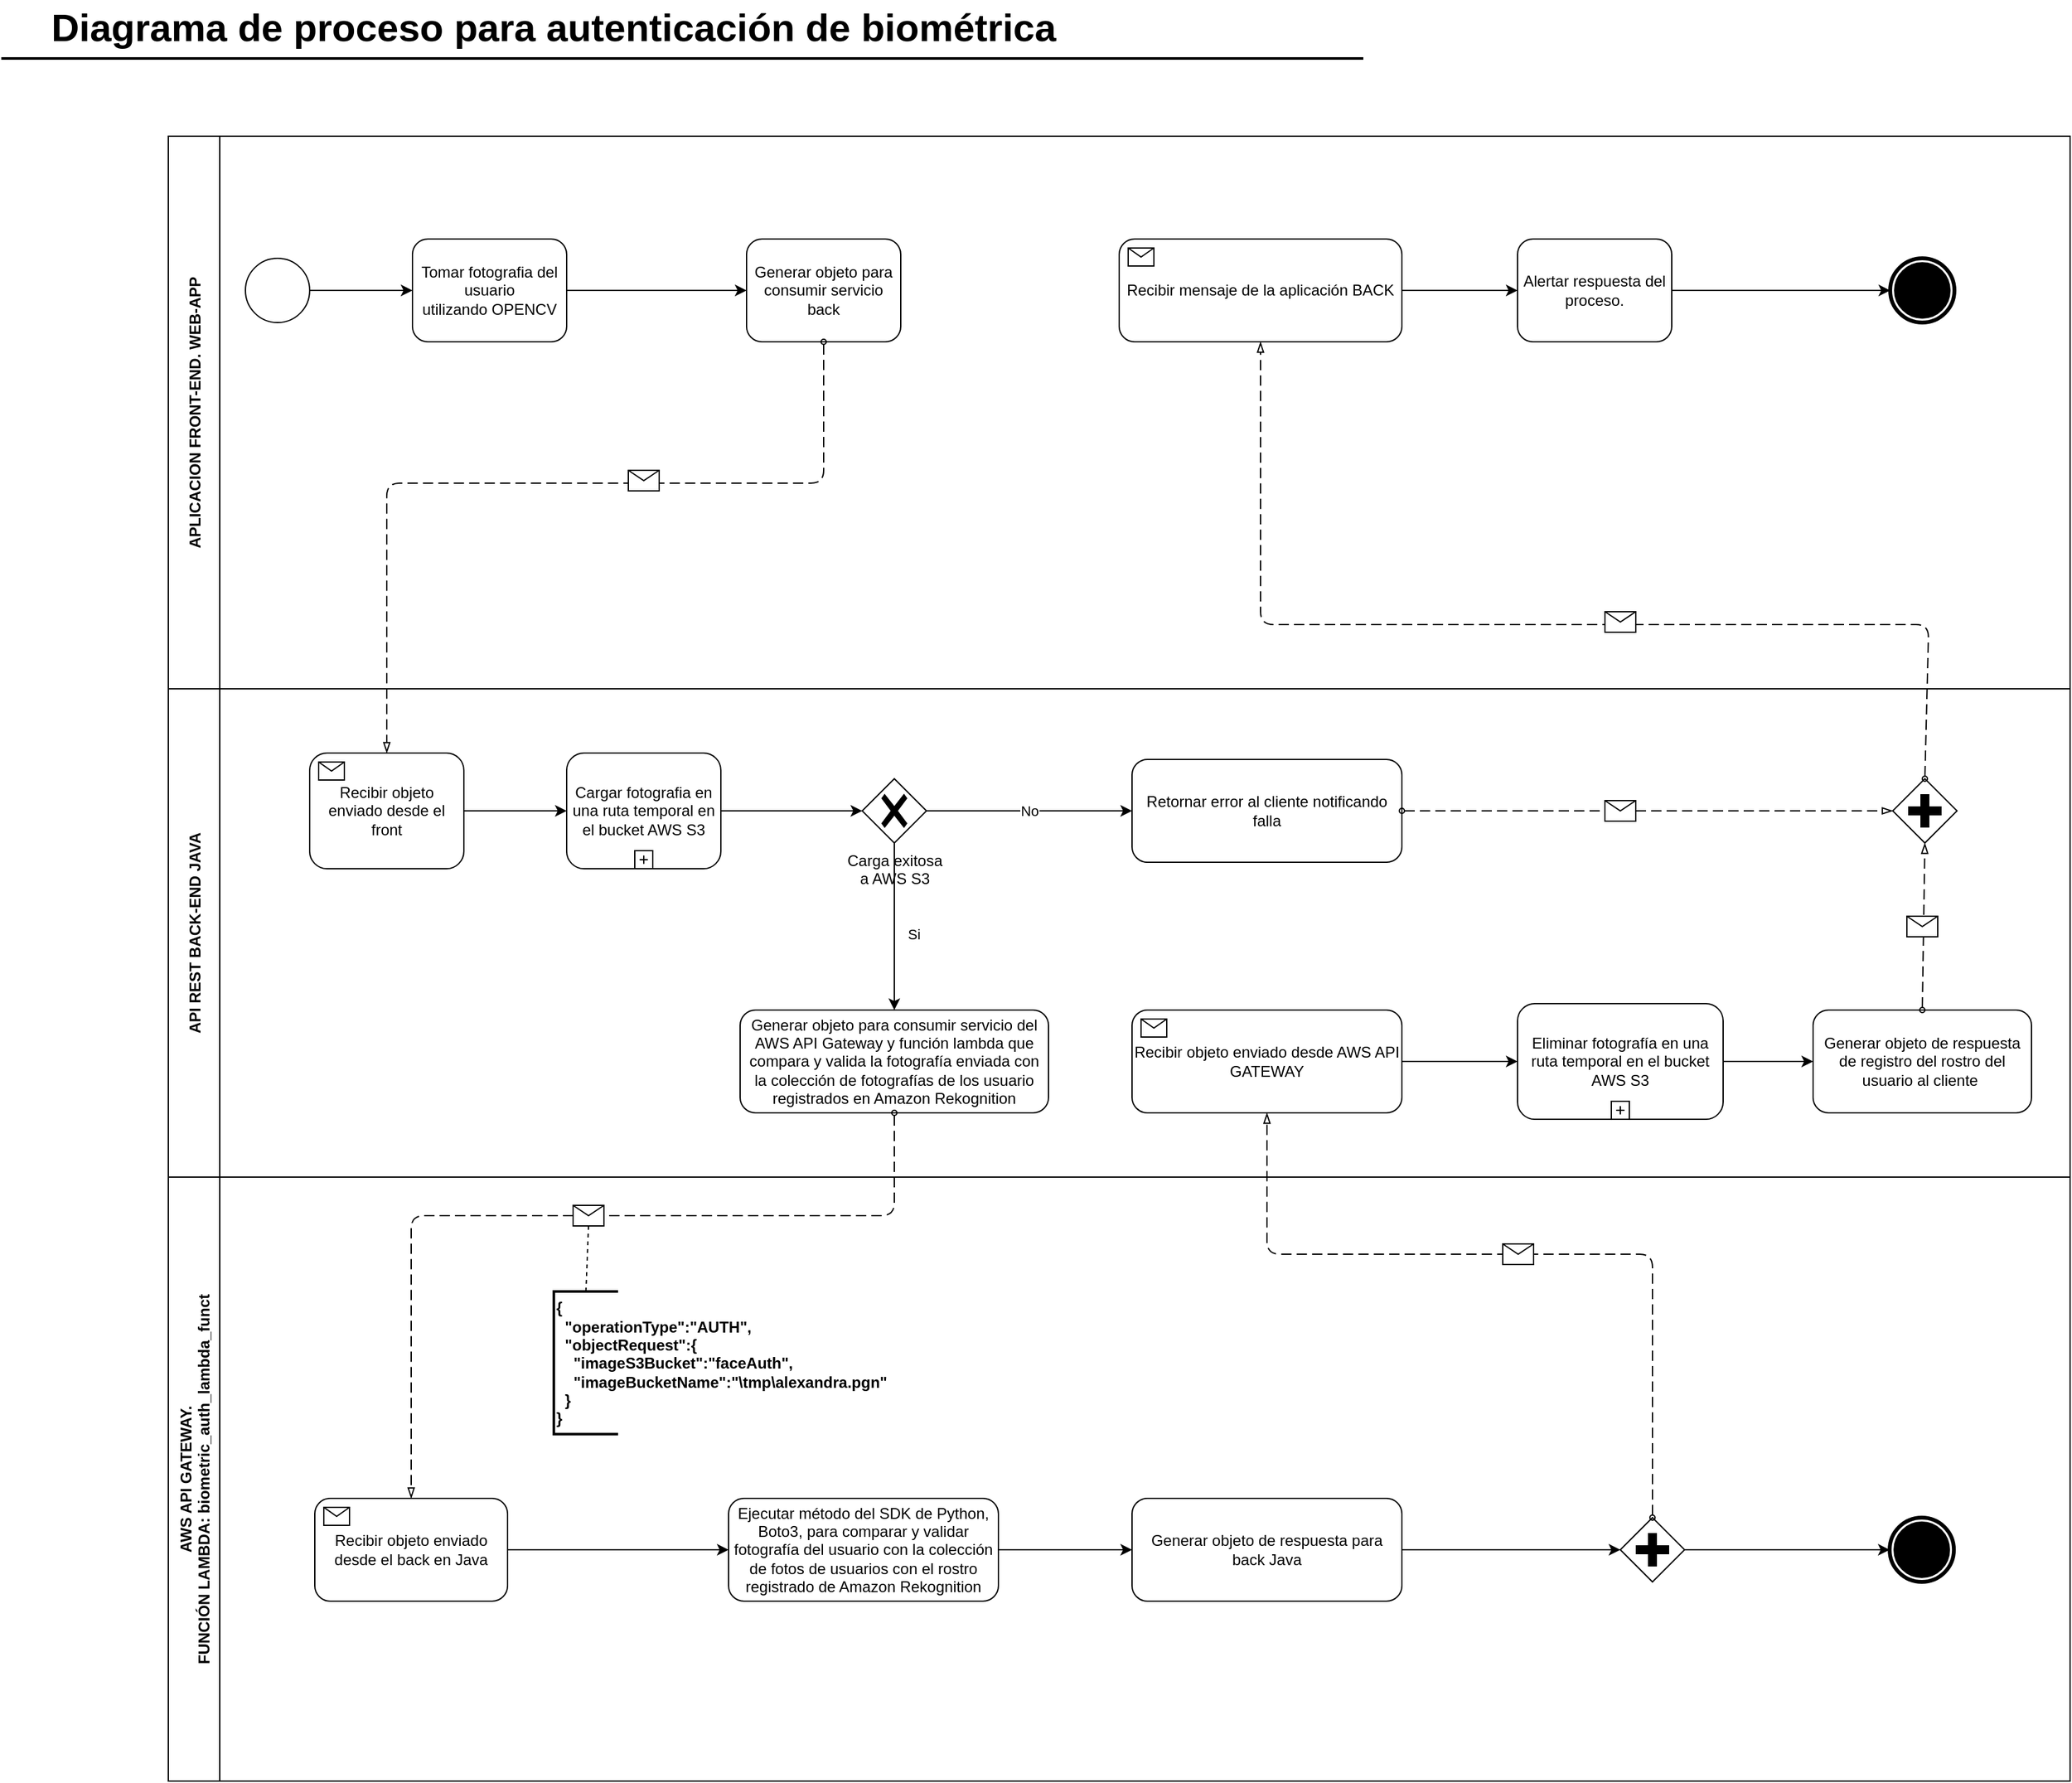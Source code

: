 <mxfile version="14.9.5" type="github">
  <diagram id="WSkJC6NNngoiEzodDmeb" name="Page-1">
    <mxGraphModel dx="868" dy="450" grid="1" gridSize="10" guides="1" tooltips="1" connect="1" arrows="1" fold="1" page="1" pageScale="1" pageWidth="827" pageHeight="1169" math="0" shadow="0">
      <root>
        <mxCell id="0" />
        <mxCell id="1" parent="0" />
        <mxCell id="y3wNRUAzm8mTdQ6PBOl_-5" value="APLICACION FRONT-END. WEB-APP" style="swimlane;horizontal=0;startSize=40;" parent="1" vertex="1">
          <mxGeometry x="150" y="170" width="1480" height="430" as="geometry">
            <mxRectangle x="150" y="170" width="30" height="260" as="alternateBounds" />
          </mxGeometry>
        </mxCell>
        <mxCell id="y3wNRUAzm8mTdQ6PBOl_-6" value="Generar objeto para consumir servicio back" style="shape=ext;rounded=1;html=1;whiteSpace=wrap;" parent="y3wNRUAzm8mTdQ6PBOl_-5" vertex="1">
          <mxGeometry x="450" y="80" width="120" height="80" as="geometry" />
        </mxCell>
        <mxCell id="y3wNRUAzm8mTdQ6PBOl_-7" value="API REST BACK-END JAVA" style="swimlane;horizontal=0;startSize=40;" parent="y3wNRUAzm8mTdQ6PBOl_-5" vertex="1">
          <mxGeometry y="430" width="1480" height="380" as="geometry" />
        </mxCell>
        <mxCell id="y3wNRUAzm8mTdQ6PBOl_-8" value="Recibir objeto enviado desde el front" style="html=1;whiteSpace=wrap;rounded=1;" parent="y3wNRUAzm8mTdQ6PBOl_-7" vertex="1">
          <mxGeometry x="110" y="50" width="120" height="90" as="geometry" />
        </mxCell>
        <mxCell id="y3wNRUAzm8mTdQ6PBOl_-9" value="" style="html=1;shape=message;" parent="y3wNRUAzm8mTdQ6PBOl_-8" vertex="1">
          <mxGeometry width="20" height="14" relative="1" as="geometry">
            <mxPoint x="7" y="7" as="offset" />
          </mxGeometry>
        </mxCell>
        <mxCell id="y3wNRUAzm8mTdQ6PBOl_-10" value="Cargar fotografia en una ruta temporal en el bucket AWS S3" style="html=1;whiteSpace=wrap;rounded=1;" parent="y3wNRUAzm8mTdQ6PBOl_-7" vertex="1">
          <mxGeometry x="310" y="50" width="120" height="90" as="geometry" />
        </mxCell>
        <mxCell id="y3wNRUAzm8mTdQ6PBOl_-11" value="" style="html=1;shape=plus;" parent="y3wNRUAzm8mTdQ6PBOl_-10" vertex="1">
          <mxGeometry x="0.5" y="1" width="14" height="14" relative="1" as="geometry">
            <mxPoint x="-7" y="-14" as="offset" />
          </mxGeometry>
        </mxCell>
        <mxCell id="y3wNRUAzm8mTdQ6PBOl_-12" style="edgeStyle=orthogonalEdgeStyle;rounded=0;html=1;jettySize=auto;orthogonalLoop=1;exitX=1;exitY=0.5;exitDx=0;exitDy=0;entryX=0;entryY=0.5;entryDx=0;entryDy=0;" parent="y3wNRUAzm8mTdQ6PBOl_-7" source="y3wNRUAzm8mTdQ6PBOl_-8" target="y3wNRUAzm8mTdQ6PBOl_-10" edge="1">
          <mxGeometry relative="1" as="geometry">
            <mxPoint x="290" y="55" as="sourcePoint" />
            <mxPoint x="290" y="145" as="targetPoint" />
          </mxGeometry>
        </mxCell>
        <mxCell id="y3wNRUAzm8mTdQ6PBOl_-13" style="edgeStyle=orthogonalEdgeStyle;rounded=0;html=1;jettySize=auto;orthogonalLoop=1;exitX=1;exitY=0.5;exitDx=0;exitDy=0;entryX=0;entryY=0.5;entryDx=0;entryDy=0;entryPerimeter=0;" parent="y3wNRUAzm8mTdQ6PBOl_-7" source="y3wNRUAzm8mTdQ6PBOl_-10" target="y3wNRUAzm8mTdQ6PBOl_-14" edge="1">
          <mxGeometry relative="1" as="geometry">
            <mxPoint x="490" y="95.0" as="sourcePoint" />
            <mxPoint x="580" y="89.41" as="targetPoint" />
          </mxGeometry>
        </mxCell>
        <mxCell id="y3wNRUAzm8mTdQ6PBOl_-14" value="Carga exitosa &lt;br&gt;a AWS S3" style="points=[[0.25,0.25,0],[0.5,0,0],[0.75,0.25,0],[1,0.5,0],[0.75,0.75,0],[0.5,1,0],[0.25,0.75,0],[0,0.5,0]];shape=mxgraph.bpmn.gateway2;html=1;verticalLabelPosition=bottom;labelBackgroundColor=#ffffff;verticalAlign=top;align=center;perimeter=rhombusPerimeter;outlineConnect=0;outline=none;symbol=none;gwType=exclusive;" parent="y3wNRUAzm8mTdQ6PBOl_-7" vertex="1">
          <mxGeometry x="540" y="70" width="50" height="50" as="geometry" />
        </mxCell>
        <mxCell id="y3wNRUAzm8mTdQ6PBOl_-15" value="Si" style="edgeStyle=orthogonalEdgeStyle;rounded=0;html=1;jettySize=auto;orthogonalLoop=1;exitX=0.5;exitY=1;exitDx=0;exitDy=0;exitPerimeter=0;entryX=0.5;entryY=0;entryDx=0;entryDy=0;" parent="y3wNRUAzm8mTdQ6PBOl_-7" source="y3wNRUAzm8mTdQ6PBOl_-14" target="y3wNRUAzm8mTdQ6PBOl_-21" edge="1">
          <mxGeometry x="0.077" y="15" relative="1" as="geometry">
            <mxPoint x="615" y="130" as="sourcePoint" />
            <mxPoint x="580" y="180" as="targetPoint" />
            <Array as="points">
              <mxPoint x="565" y="200" />
            </Array>
            <mxPoint y="1" as="offset" />
          </mxGeometry>
        </mxCell>
        <mxCell id="y3wNRUAzm8mTdQ6PBOl_-16" value="Retornar error al cliente notificando falla" style="shape=ext;rounded=1;html=1;whiteSpace=wrap;" parent="y3wNRUAzm8mTdQ6PBOl_-7" vertex="1">
          <mxGeometry x="750" y="55" width="210" height="80" as="geometry" />
        </mxCell>
        <mxCell id="y3wNRUAzm8mTdQ6PBOl_-17" value="No" style="edgeStyle=orthogonalEdgeStyle;rounded=0;html=1;jettySize=auto;orthogonalLoop=1;exitX=1;exitY=0.5;exitDx=0;exitDy=0;exitPerimeter=0;entryX=0;entryY=0.5;entryDx=0;entryDy=0;" parent="y3wNRUAzm8mTdQ6PBOl_-7" source="y3wNRUAzm8mTdQ6PBOl_-14" target="y3wNRUAzm8mTdQ6PBOl_-16" edge="1">
          <mxGeometry relative="1" as="geometry">
            <mxPoint x="540" y="105.0" as="sourcePoint" />
            <mxPoint x="520" y="200" as="targetPoint" />
          </mxGeometry>
        </mxCell>
        <mxCell id="y3wNRUAzm8mTdQ6PBOl_-18" value="" style="points=[[0.25,0.25,0],[0.5,0,0],[0.75,0.25,0],[1,0.5,0],[0.75,0.75,0],[0.5,1,0],[0.25,0.75,0],[0,0.5,0]];shape=mxgraph.bpmn.gateway2;html=1;verticalLabelPosition=bottom;labelBackgroundColor=#ffffff;verticalAlign=top;align=center;perimeter=rhombusPerimeter;outlineConnect=0;outline=none;symbol=none;gwType=parallel;" parent="y3wNRUAzm8mTdQ6PBOl_-7" vertex="1">
          <mxGeometry x="1342" y="70" width="50" height="50" as="geometry" />
        </mxCell>
        <mxCell id="y3wNRUAzm8mTdQ6PBOl_-19" value="" style="endArrow=blockThin;html=1;labelPosition=left;verticalLabelPosition=middle;align=right;verticalAlign=middle;dashed=1;dashPattern=8 4;endFill=0;startArrow=oval;startFill=0;endSize=6;startSize=4;entryX=0;entryY=0.5;entryDx=0;entryDy=0;entryPerimeter=0;exitX=1;exitY=0.5;exitDx=0;exitDy=0;" parent="y3wNRUAzm8mTdQ6PBOl_-7" source="y3wNRUAzm8mTdQ6PBOl_-16" target="y3wNRUAzm8mTdQ6PBOl_-18" edge="1">
          <mxGeometry relative="1" as="geometry">
            <mxPoint x="860" y="100" as="sourcePoint" />
            <mxPoint x="1210" y="140" as="targetPoint" />
            <Array as="points" />
          </mxGeometry>
        </mxCell>
        <mxCell id="y3wNRUAzm8mTdQ6PBOl_-20" value="" style="shape=message;html=1;outlineConnect=0;labelPosition=left;verticalLabelPosition=middle;align=right;verticalAlign=middle;spacingRight=5;labelBackgroundColor=#ffffff;" parent="y3wNRUAzm8mTdQ6PBOl_-19" vertex="1">
          <mxGeometry width="24" height="16" relative="1" as="geometry">
            <mxPoint x="-33" y="-8" as="offset" />
          </mxGeometry>
        </mxCell>
        <mxCell id="y3wNRUAzm8mTdQ6PBOl_-21" value="Generar objeto para consumir servicio del AWS API Gateway y función lambda que compara y valida la fotografía enviada con la colección de fotografías de los usuario registrados en Amazon Rekognition" style="shape=ext;rounded=1;html=1;whiteSpace=wrap;" parent="y3wNRUAzm8mTdQ6PBOl_-7" vertex="1">
          <mxGeometry x="445" y="250" width="240" height="80" as="geometry" />
        </mxCell>
        <mxCell id="y3wNRUAzm8mTdQ6PBOl_-22" value="Recibir objeto enviado desde AWS API GATEWAY" style="html=1;whiteSpace=wrap;rounded=1;" parent="y3wNRUAzm8mTdQ6PBOl_-7" vertex="1">
          <mxGeometry x="750" y="250" width="210" height="80" as="geometry" />
        </mxCell>
        <mxCell id="y3wNRUAzm8mTdQ6PBOl_-23" value="" style="html=1;shape=message;" parent="y3wNRUAzm8mTdQ6PBOl_-22" vertex="1">
          <mxGeometry width="20" height="14" relative="1" as="geometry">
            <mxPoint x="7" y="7" as="offset" />
          </mxGeometry>
        </mxCell>
        <mxCell id="y3wNRUAzm8mTdQ6PBOl_-24" value="Generar objeto de respuesta de registro del rostro del usuario al cliente&amp;nbsp;" style="shape=ext;rounded=1;html=1;whiteSpace=wrap;" parent="y3wNRUAzm8mTdQ6PBOl_-7" vertex="1">
          <mxGeometry x="1280" y="250" width="170" height="80" as="geometry" />
        </mxCell>
        <mxCell id="y3wNRUAzm8mTdQ6PBOl_-25" style="edgeStyle=orthogonalEdgeStyle;rounded=0;html=1;jettySize=auto;orthogonalLoop=1;exitX=1;exitY=0.5;exitDx=0;exitDy=0;entryX=0;entryY=0.5;entryDx=0;entryDy=0;" parent="y3wNRUAzm8mTdQ6PBOl_-7" source="y3wNRUAzm8mTdQ6PBOl_-22" target="y3wNRUAzm8mTdQ6PBOl_-56" edge="1">
          <mxGeometry relative="1" as="geometry">
            <mxPoint x="1030" y="370.0" as="sourcePoint" />
            <mxPoint x="1140" y="370.0" as="targetPoint" />
          </mxGeometry>
        </mxCell>
        <mxCell id="y3wNRUAzm8mTdQ6PBOl_-26" value="" style="endArrow=blockThin;html=1;labelPosition=left;verticalLabelPosition=middle;align=right;verticalAlign=middle;dashed=1;dashPattern=8 4;endFill=0;startArrow=oval;startFill=0;endSize=6;startSize=4;entryX=0.5;entryY=1;entryDx=0;entryDy=0;entryPerimeter=0;exitX=0.5;exitY=0;exitDx=0;exitDy=0;" parent="y3wNRUAzm8mTdQ6PBOl_-7" source="y3wNRUAzm8mTdQ6PBOl_-24" target="y3wNRUAzm8mTdQ6PBOl_-18" edge="1">
          <mxGeometry relative="1" as="geometry">
            <mxPoint x="1212" y="105.0" as="sourcePoint" />
            <mxPoint x="1352" y="105.0" as="targetPoint" />
            <Array as="points" />
          </mxGeometry>
        </mxCell>
        <mxCell id="y3wNRUAzm8mTdQ6PBOl_-27" value="" style="shape=message;html=1;outlineConnect=0;labelPosition=left;verticalLabelPosition=middle;align=right;verticalAlign=middle;spacingRight=5;labelBackgroundColor=#ffffff;" parent="y3wNRUAzm8mTdQ6PBOl_-26" vertex="1">
          <mxGeometry width="24" height="16" relative="1" as="geometry">
            <mxPoint x="-13" y="-8" as="offset" />
          </mxGeometry>
        </mxCell>
        <mxCell id="y3wNRUAzm8mTdQ6PBOl_-58" value="" style="edgeStyle=orthogonalEdgeStyle;rounded=0;orthogonalLoop=1;jettySize=auto;html=1;exitX=1;exitY=0.5;exitDx=0;exitDy=0;" parent="y3wNRUAzm8mTdQ6PBOl_-7" source="y3wNRUAzm8mTdQ6PBOl_-56" target="y3wNRUAzm8mTdQ6PBOl_-24" edge="1">
          <mxGeometry relative="1" as="geometry" />
        </mxCell>
        <mxCell id="y3wNRUAzm8mTdQ6PBOl_-56" value="Eliminar fotografía en una ruta temporal en el bucket AWS S3" style="html=1;whiteSpace=wrap;rounded=1;" parent="y3wNRUAzm8mTdQ6PBOl_-7" vertex="1">
          <mxGeometry x="1050" y="245" width="160" height="90" as="geometry" />
        </mxCell>
        <mxCell id="y3wNRUAzm8mTdQ6PBOl_-57" value="" style="html=1;shape=plus;" parent="y3wNRUAzm8mTdQ6PBOl_-56" vertex="1">
          <mxGeometry x="0.5" y="1" width="14" height="14" relative="1" as="geometry">
            <mxPoint x="-7" y="-14" as="offset" />
          </mxGeometry>
        </mxCell>
        <mxCell id="y3wNRUAzm8mTdQ6PBOl_-28" value="" style="endArrow=blockThin;html=1;labelPosition=left;verticalLabelPosition=middle;align=right;verticalAlign=middle;dashed=1;dashPattern=8 4;endFill=0;startArrow=oval;startFill=0;endSize=6;startSize=4;exitX=0.5;exitY=1;exitDx=0;exitDy=0;entryX=0.5;entryY=0;entryDx=0;entryDy=0;" parent="y3wNRUAzm8mTdQ6PBOl_-5" source="y3wNRUAzm8mTdQ6PBOl_-6" target="y3wNRUAzm8mTdQ6PBOl_-8" edge="1">
          <mxGeometry relative="1" as="geometry">
            <mxPoint x="280" y="270" as="sourcePoint" />
            <mxPoint x="440" y="270" as="targetPoint" />
            <Array as="points">
              <mxPoint x="510" y="270" />
              <mxPoint x="170" y="270" />
            </Array>
          </mxGeometry>
        </mxCell>
        <mxCell id="y3wNRUAzm8mTdQ6PBOl_-29" value="" style="shape=message;html=1;outlineConnect=0;labelPosition=left;verticalLabelPosition=middle;align=right;verticalAlign=middle;spacingRight=5;labelBackgroundColor=#ffffff;" parent="y3wNRUAzm8mTdQ6PBOl_-28" vertex="1">
          <mxGeometry width="24" height="16" relative="1" as="geometry">
            <mxPoint x="68" y="-10" as="offset" />
          </mxGeometry>
        </mxCell>
        <mxCell id="y3wNRUAzm8mTdQ6PBOl_-30" value="" style="points=[[0.145,0.145,0],[0.5,0,0],[0.855,0.145,0],[1,0.5,0],[0.855,0.855,0],[0.5,1,0],[0.145,0.855,0],[0,0.5,0]];shape=mxgraph.bpmn.event;html=1;verticalLabelPosition=bottom;labelBackgroundColor=#ffffff;verticalAlign=top;align=center;perimeter=ellipsePerimeter;outlineConnect=0;aspect=fixed;outline=end;symbol=terminate;" parent="y3wNRUAzm8mTdQ6PBOl_-5" vertex="1">
          <mxGeometry x="1340" y="95" width="50" height="50" as="geometry" />
        </mxCell>
        <mxCell id="y3wNRUAzm8mTdQ6PBOl_-31" value="Alertar respuesta del proceso." style="shape=ext;rounded=1;html=1;whiteSpace=wrap;" parent="y3wNRUAzm8mTdQ6PBOl_-5" vertex="1">
          <mxGeometry x="1050" y="80" width="120" height="80" as="geometry" />
        </mxCell>
        <mxCell id="y3wNRUAzm8mTdQ6PBOl_-32" style="edgeStyle=orthogonalEdgeStyle;rounded=0;html=1;jettySize=auto;orthogonalLoop=1;exitX=1;exitY=0.5;exitDx=0;exitDy=0;entryX=0;entryY=0.5;entryDx=0;entryDy=0;entryPerimeter=0;" parent="y3wNRUAzm8mTdQ6PBOl_-5" source="y3wNRUAzm8mTdQ6PBOl_-31" target="y3wNRUAzm8mTdQ6PBOl_-30" edge="1">
          <mxGeometry relative="1" as="geometry">
            <mxPoint x="850" y="130" as="sourcePoint" />
            <mxPoint x="920" y="130" as="targetPoint" />
          </mxGeometry>
        </mxCell>
        <mxCell id="y3wNRUAzm8mTdQ6PBOl_-33" value="" style="shape=mxgraph.bpmn.shape;html=1;verticalLabelPosition=bottom;labelBackgroundColor=#ffffff;verticalAlign=top;perimeter=ellipsePerimeter;outline=standard;symbol=general;" parent="y3wNRUAzm8mTdQ6PBOl_-5" vertex="1">
          <mxGeometry x="60" y="95" width="50" height="50" as="geometry" />
        </mxCell>
        <mxCell id="y3wNRUAzm8mTdQ6PBOl_-34" value="Tomar fotografia del usuario&lt;br&gt;&amp;nbsp;utilizando OPENCV&amp;nbsp;" style="shape=ext;rounded=1;html=1;whiteSpace=wrap;" parent="y3wNRUAzm8mTdQ6PBOl_-5" vertex="1">
          <mxGeometry x="190" y="80" width="120" height="80" as="geometry" />
        </mxCell>
        <mxCell id="y3wNRUAzm8mTdQ6PBOl_-35" style="edgeStyle=orthogonalEdgeStyle;rounded=0;html=1;jettySize=auto;orthogonalLoop=1;" parent="y3wNRUAzm8mTdQ6PBOl_-5" source="y3wNRUAzm8mTdQ6PBOl_-33" target="y3wNRUAzm8mTdQ6PBOl_-34" edge="1">
          <mxGeometry relative="1" as="geometry" />
        </mxCell>
        <mxCell id="y3wNRUAzm8mTdQ6PBOl_-1" value="Recibir mensaje de la aplicación BACK" style="html=1;whiteSpace=wrap;rounded=1;" parent="y3wNRUAzm8mTdQ6PBOl_-5" vertex="1">
          <mxGeometry x="740" y="80" width="220" height="80" as="geometry" />
        </mxCell>
        <mxCell id="y3wNRUAzm8mTdQ6PBOl_-2" value="" style="html=1;shape=message;" parent="y3wNRUAzm8mTdQ6PBOl_-1" vertex="1">
          <mxGeometry width="20" height="14" relative="1" as="geometry">
            <mxPoint x="7" y="7" as="offset" />
          </mxGeometry>
        </mxCell>
        <mxCell id="y3wNRUAzm8mTdQ6PBOl_-4" style="edgeStyle=orthogonalEdgeStyle;rounded=0;html=1;jettySize=auto;orthogonalLoop=1;entryX=0;entryY=0.5;entryDx=0;entryDy=0;" parent="y3wNRUAzm8mTdQ6PBOl_-5" source="y3wNRUAzm8mTdQ6PBOl_-1" target="y3wNRUAzm8mTdQ6PBOl_-31" edge="1">
          <mxGeometry relative="1" as="geometry">
            <mxPoint x="820" y="120" as="targetPoint" />
          </mxGeometry>
        </mxCell>
        <mxCell id="y3wNRUAzm8mTdQ6PBOl_-36" value="" style="endArrow=blockThin;html=1;labelPosition=left;verticalLabelPosition=middle;align=right;verticalAlign=middle;dashed=1;dashPattern=8 4;endFill=0;startArrow=oval;startFill=0;endSize=6;startSize=4;exitX=0.5;exitY=0;exitDx=0;exitDy=0;exitPerimeter=0;entryX=0.5;entryY=1;entryDx=0;entryDy=0;" parent="y3wNRUAzm8mTdQ6PBOl_-5" source="y3wNRUAzm8mTdQ6PBOl_-18" target="y3wNRUAzm8mTdQ6PBOl_-1" edge="1">
          <mxGeometry relative="1" as="geometry">
            <mxPoint x="797" y="640.0" as="sourcePoint" />
            <mxPoint x="910" y="320" as="targetPoint" />
            <Array as="points">
              <mxPoint x="1370" y="380" />
              <mxPoint x="850" y="380" />
            </Array>
          </mxGeometry>
        </mxCell>
        <mxCell id="y3wNRUAzm8mTdQ6PBOl_-37" value="" style="shape=message;html=1;outlineConnect=0;labelPosition=left;verticalLabelPosition=middle;align=right;verticalAlign=middle;spacingRight=5;labelBackgroundColor=#ffffff;" parent="y3wNRUAzm8mTdQ6PBOl_-36" vertex="1">
          <mxGeometry width="24" height="16" relative="1" as="geometry">
            <mxPoint x="58" y="-10" as="offset" />
          </mxGeometry>
        </mxCell>
        <mxCell id="y3wNRUAzm8mTdQ6PBOl_-3" style="edgeStyle=orthogonalEdgeStyle;rounded=0;html=1;jettySize=auto;orthogonalLoop=1;entryX=0;entryY=0.5;entryDx=0;entryDy=0;" parent="y3wNRUAzm8mTdQ6PBOl_-5" source="y3wNRUAzm8mTdQ6PBOl_-34" target="y3wNRUAzm8mTdQ6PBOl_-6" edge="1">
          <mxGeometry relative="1" as="geometry">
            <mxPoint x="380.0" y="120" as="targetPoint" />
          </mxGeometry>
        </mxCell>
        <mxCell id="y3wNRUAzm8mTdQ6PBOl_-38" value="AWS API GATEWAY. &#xa;FUNCIÓN LAMBDA: biometric_auth_lambda_funct" style="swimlane;horizontal=0;startSize=40;" parent="1" vertex="1">
          <mxGeometry x="150" y="980" width="1480" height="470" as="geometry" />
        </mxCell>
        <mxCell id="y3wNRUAzm8mTdQ6PBOl_-39" value="Recibir objeto enviado desde el back en Java" style="html=1;whiteSpace=wrap;rounded=1;" parent="y3wNRUAzm8mTdQ6PBOl_-38" vertex="1">
          <mxGeometry x="114" y="250" width="150" height="80" as="geometry" />
        </mxCell>
        <mxCell id="y3wNRUAzm8mTdQ6PBOl_-40" value="" style="html=1;shape=message;" parent="y3wNRUAzm8mTdQ6PBOl_-39" vertex="1">
          <mxGeometry width="20" height="14" relative="1" as="geometry">
            <mxPoint x="7" y="7" as="offset" />
          </mxGeometry>
        </mxCell>
        <mxCell id="y3wNRUAzm8mTdQ6PBOl_-41" value="Ejecutar método del SDK de Python, Boto3, para comparar y validar fotografía del usuario con la colección de fotos de usuarios con el rostro registrado de Amazon Rekognition" style="shape=ext;rounded=1;html=1;whiteSpace=wrap;" parent="y3wNRUAzm8mTdQ6PBOl_-38" vertex="1">
          <mxGeometry x="436" y="250" width="210" height="80" as="geometry" />
        </mxCell>
        <mxCell id="y3wNRUAzm8mTdQ6PBOl_-42" style="edgeStyle=orthogonalEdgeStyle;rounded=0;html=1;jettySize=auto;orthogonalLoop=1;exitX=1;exitY=0.5;exitDx=0;exitDy=0;entryX=0;entryY=0.5;entryDx=0;entryDy=0;" parent="y3wNRUAzm8mTdQ6PBOl_-38" source="y3wNRUAzm8mTdQ6PBOl_-39" target="y3wNRUAzm8mTdQ6PBOl_-41" edge="1">
          <mxGeometry relative="1" as="geometry">
            <mxPoint x="256" y="273.41" as="sourcePoint" />
            <mxPoint x="336" y="273.41" as="targetPoint" />
          </mxGeometry>
        </mxCell>
        <mxCell id="y3wNRUAzm8mTdQ6PBOl_-43" value="Generar objeto de respuesta para back Java" style="shape=ext;rounded=1;html=1;whiteSpace=wrap;" parent="y3wNRUAzm8mTdQ6PBOl_-38" vertex="1">
          <mxGeometry x="750" y="250" width="210" height="80" as="geometry" />
        </mxCell>
        <mxCell id="y3wNRUAzm8mTdQ6PBOl_-44" style="edgeStyle=orthogonalEdgeStyle;rounded=0;html=1;jettySize=auto;orthogonalLoop=1;exitX=1;exitY=0.5;exitDx=0;exitDy=0;entryX=0;entryY=0.5;entryDx=0;entryDy=0;" parent="y3wNRUAzm8mTdQ6PBOl_-38" source="y3wNRUAzm8mTdQ6PBOl_-41" target="y3wNRUAzm8mTdQ6PBOl_-43" edge="1">
          <mxGeometry relative="1" as="geometry">
            <mxPoint x="566" y="289.41" as="sourcePoint" />
            <mxPoint x="730" y="290" as="targetPoint" />
          </mxGeometry>
        </mxCell>
        <mxCell id="y3wNRUAzm8mTdQ6PBOl_-45" value="" style="points=[[0.25,0.25,0],[0.5,0,0],[0.75,0.25,0],[1,0.5,0],[0.75,0.75,0],[0.5,1,0],[0.25,0.75,0],[0,0.5,0]];shape=mxgraph.bpmn.gateway2;html=1;verticalLabelPosition=bottom;labelBackgroundColor=#ffffff;verticalAlign=top;align=center;perimeter=rhombusPerimeter;outlineConnect=0;outline=none;symbol=none;gwType=parallel;" parent="y3wNRUAzm8mTdQ6PBOl_-38" vertex="1">
          <mxGeometry x="1130" y="265" width="50" height="50" as="geometry" />
        </mxCell>
        <mxCell id="y3wNRUAzm8mTdQ6PBOl_-46" style="edgeStyle=orthogonalEdgeStyle;rounded=0;html=1;jettySize=auto;orthogonalLoop=1;exitX=1;exitY=0.5;exitDx=0;exitDy=0;entryX=0;entryY=0.5;entryDx=0;entryDy=0;entryPerimeter=0;" parent="y3wNRUAzm8mTdQ6PBOl_-38" source="y3wNRUAzm8mTdQ6PBOl_-43" target="y3wNRUAzm8mTdQ6PBOl_-45" edge="1">
          <mxGeometry relative="1" as="geometry">
            <mxPoint x="850" y="302.82" as="sourcePoint" />
            <mxPoint x="945" y="290" as="targetPoint" />
          </mxGeometry>
        </mxCell>
        <mxCell id="y3wNRUAzm8mTdQ6PBOl_-47" value="" style="points=[[0.145,0.145,0],[0.5,0,0],[0.855,0.145,0],[1,0.5,0],[0.855,0.855,0],[0.5,1,0],[0.145,0.855,0],[0,0.5,0]];shape=mxgraph.bpmn.event;html=1;verticalLabelPosition=bottom;labelBackgroundColor=#ffffff;verticalAlign=top;align=center;perimeter=ellipsePerimeter;outlineConnect=0;aspect=fixed;outline=end;symbol=terminate;" parent="y3wNRUAzm8mTdQ6PBOl_-38" vertex="1">
          <mxGeometry x="1339.59" y="265" width="50" height="50" as="geometry" />
        </mxCell>
        <mxCell id="y3wNRUAzm8mTdQ6PBOl_-48" style="edgeStyle=orthogonalEdgeStyle;rounded=0;html=1;jettySize=auto;orthogonalLoop=1;entryX=0;entryY=0.5;entryDx=0;entryDy=0;entryPerimeter=0;exitX=1;exitY=0.5;exitDx=0;exitDy=0;exitPerimeter=0;" parent="y3wNRUAzm8mTdQ6PBOl_-38" source="y3wNRUAzm8mTdQ6PBOl_-45" target="y3wNRUAzm8mTdQ6PBOl_-47" edge="1">
          <mxGeometry relative="1" as="geometry">
            <mxPoint x="1020" y="290" as="sourcePoint" />
            <mxPoint x="960" y="300" as="targetPoint" />
          </mxGeometry>
        </mxCell>
        <mxCell id="4cvdJIx8kPkowqCsfauf-9" value="&lt;div&gt;&lt;b&gt;&lt;font style=&quot;font-size: 12px&quot;&gt;{&lt;/font&gt;&lt;/b&gt;&lt;/div&gt;&lt;div&gt;&lt;b&gt;&lt;font style=&quot;font-size: 12px&quot;&gt;&amp;nbsp; &quot;operationType&quot;:&quot;AUTH&quot;,&lt;/font&gt;&lt;/b&gt;&lt;/div&gt;&lt;div&gt;&lt;b&gt;&lt;font style=&quot;font-size: 12px&quot;&gt;&amp;nbsp; &quot;objectRequest&quot;:{&lt;/font&gt;&lt;/b&gt;&lt;/div&gt;&lt;div&gt;&lt;b&gt;&lt;font style=&quot;font-size: 12px&quot;&gt;&amp;nbsp; &amp;nbsp; &quot;imageS3Bucket&quot;:&quot;faceAuth&quot;,&lt;/font&gt;&lt;/b&gt;&lt;/div&gt;&lt;div&gt;&lt;b&gt;&lt;font style=&quot;font-size: 12px&quot;&gt;&amp;nbsp; &amp;nbsp; &quot;imageBucketName&quot;:&quot;\tmp\alexandra.pgn&quot;&lt;/font&gt;&lt;/b&gt;&lt;/div&gt;&lt;div&gt;&lt;b&gt;&lt;font style=&quot;font-size: 12px&quot;&gt;&amp;nbsp; }&lt;/font&gt;&lt;/b&gt;&lt;/div&gt;&lt;div&gt;&lt;b&gt;&lt;font style=&quot;font-size: 12px&quot;&gt;}&lt;/font&gt;&lt;/b&gt;&lt;/div&gt;" style="strokeWidth=2;html=1;shape=mxgraph.flowchart.annotation_1;align=left;pointerEvents=1;" vertex="1" parent="y3wNRUAzm8mTdQ6PBOl_-38">
          <mxGeometry x="300" y="89" width="50" height="111" as="geometry" />
        </mxCell>
        <mxCell id="y3wNRUAzm8mTdQ6PBOl_-49" value="" style="endArrow=blockThin;html=1;labelPosition=left;verticalLabelPosition=middle;align=right;verticalAlign=middle;dashed=1;dashPattern=8 4;endFill=0;startArrow=oval;startFill=0;endSize=6;startSize=4;entryX=0.5;entryY=0;entryDx=0;entryDy=0;exitX=0.5;exitY=1;exitDx=0;exitDy=0;" parent="1" source="y3wNRUAzm8mTdQ6PBOl_-21" target="y3wNRUAzm8mTdQ6PBOl_-39" edge="1">
          <mxGeometry relative="1" as="geometry">
            <mxPoint x="650" y="890" as="sourcePoint" />
            <mxPoint x="450" y="840" as="targetPoint" />
            <Array as="points">
              <mxPoint x="715" y="1010" />
              <mxPoint x="339" y="1010" />
            </Array>
          </mxGeometry>
        </mxCell>
        <mxCell id="y3wNRUAzm8mTdQ6PBOl_-50" value="" style="shape=message;html=1;outlineConnect=0;labelPosition=left;verticalLabelPosition=middle;align=right;verticalAlign=middle;spacingRight=5;labelBackgroundColor=#ffffff;" parent="y3wNRUAzm8mTdQ6PBOl_-49" vertex="1">
          <mxGeometry width="24" height="16" relative="1" as="geometry">
            <mxPoint x="8" y="-8" as="offset" />
          </mxGeometry>
        </mxCell>
        <mxCell id="y3wNRUAzm8mTdQ6PBOl_-51" value="" style="endArrow=blockThin;html=1;labelPosition=left;verticalLabelPosition=middle;align=right;verticalAlign=middle;dashed=1;dashPattern=8 4;endFill=0;startArrow=oval;startFill=0;endSize=6;startSize=4;entryX=0.5;entryY=1;entryDx=0;entryDy=0;exitX=0.5;exitY=0;exitDx=0;exitDy=0;exitPerimeter=0;" parent="1" source="y3wNRUAzm8mTdQ6PBOl_-45" target="y3wNRUAzm8mTdQ6PBOl_-22" edge="1">
          <mxGeometry relative="1" as="geometry">
            <mxPoint x="1170" y="800" as="sourcePoint" />
            <mxPoint x="915" y="810" as="targetPoint" />
            <Array as="points">
              <mxPoint x="1305" y="1040" />
              <mxPoint x="1005" y="1040" />
            </Array>
          </mxGeometry>
        </mxCell>
        <mxCell id="y3wNRUAzm8mTdQ6PBOl_-52" value="" style="shape=message;html=1;outlineConnect=0;labelPosition=left;verticalLabelPosition=middle;align=right;verticalAlign=middle;spacingRight=5;labelBackgroundColor=#ffffff;" parent="y3wNRUAzm8mTdQ6PBOl_-51" vertex="1">
          <mxGeometry width="24" height="16" relative="1" as="geometry">
            <mxPoint x="-14" y="-8" as="offset" />
          </mxGeometry>
        </mxCell>
        <mxCell id="y3wNRUAzm8mTdQ6PBOl_-53" value="Diagrama de proceso para autenticación de biométrica" style="text;html=1;resizable=0;points=[];autosize=1;align=left;verticalAlign=top;spacingTop=-4;fontSize=30;fontStyle=1" parent="1" vertex="1">
          <mxGeometry x="56.5" y="64.5" width="800" height="40" as="geometry" />
        </mxCell>
        <mxCell id="y3wNRUAzm8mTdQ6PBOl_-54" value="" style="line;strokeWidth=2;html=1;fontSize=14;" parent="1" vertex="1">
          <mxGeometry x="20" y="104.5" width="1060" height="10" as="geometry" />
        </mxCell>
        <mxCell id="4cvdJIx8kPkowqCsfauf-7" value="" style="edgeStyle=none;endArrow=none;exitX=0.5;exitY=1;dashed=1;html=1;entryX=0.5;entryY=0;entryDx=0;entryDy=0;entryPerimeter=0;exitDx=0;exitDy=0;" edge="1" source="y3wNRUAzm8mTdQ6PBOl_-50" parent="1" target="4cvdJIx8kPkowqCsfauf-9">
          <mxGeometry x="1" relative="1" as="geometry">
            <mxPoint x="580" y="1320" as="targetPoint" />
          </mxGeometry>
        </mxCell>
      </root>
    </mxGraphModel>
  </diagram>
</mxfile>
